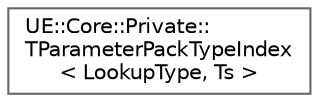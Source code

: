 digraph "Graphical Class Hierarchy"
{
 // INTERACTIVE_SVG=YES
 // LATEX_PDF_SIZE
  bgcolor="transparent";
  edge [fontname=Helvetica,fontsize=10,labelfontname=Helvetica,labelfontsize=10];
  node [fontname=Helvetica,fontsize=10,shape=box,height=0.2,width=0.4];
  rankdir="LR";
  Node0 [id="Node000000",label="UE::Core::Private::\lTParameterPackTypeIndex\l\< LookupType, Ts \>",height=0.2,width=0.4,color="grey40", fillcolor="white", style="filled",URL="$d9/da8/structUE_1_1Core_1_1Private_1_1TParameterPackTypeIndex.html",tooltip="Entry-point for looking up the index of a type in a template parameter pack."];
}
